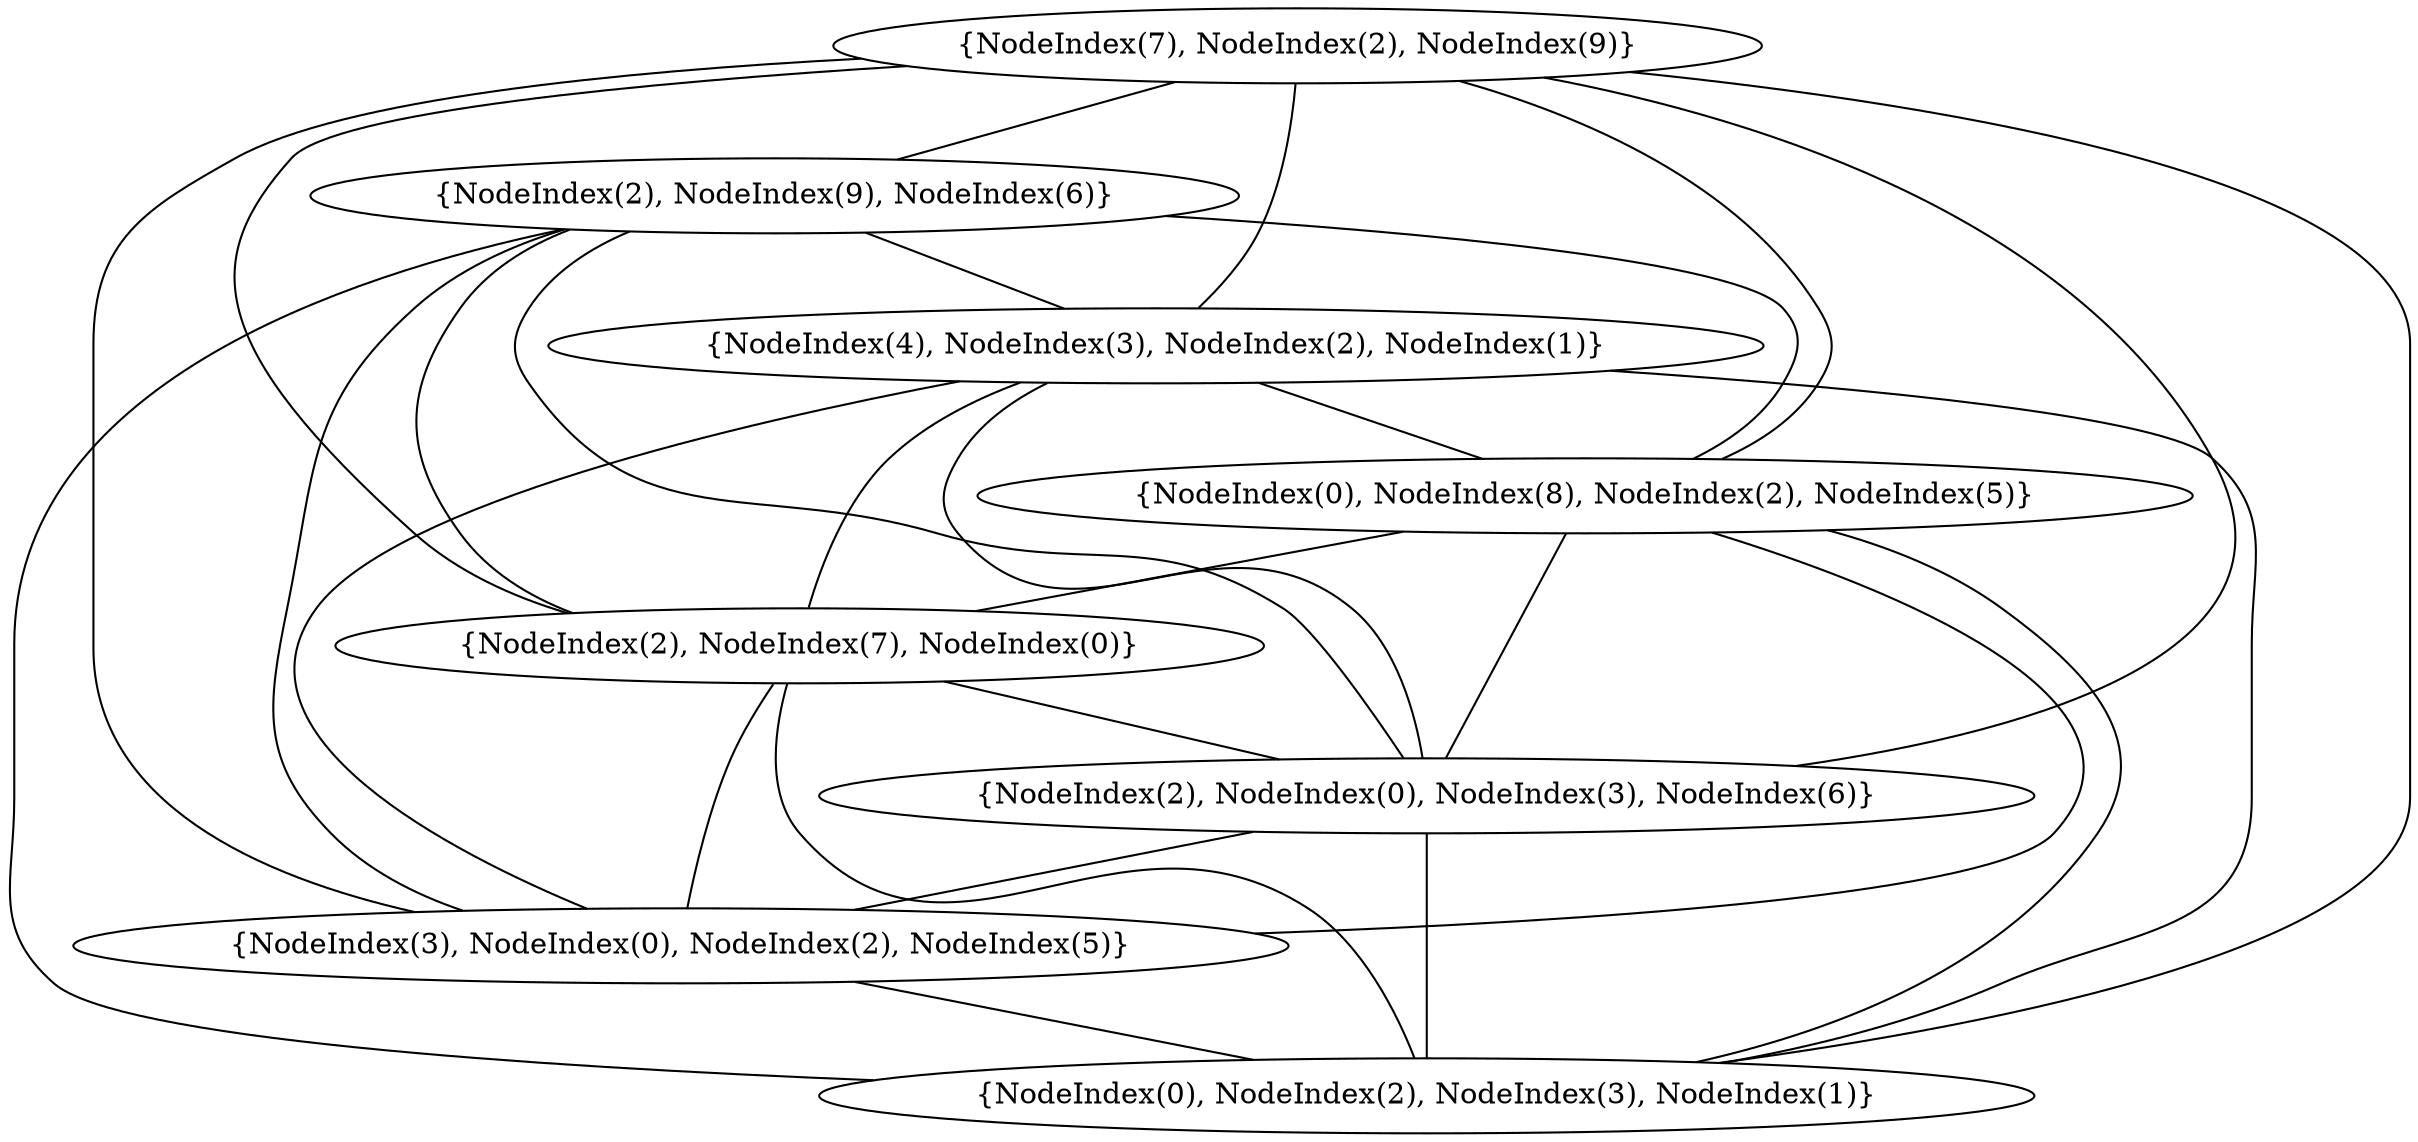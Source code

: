 graph {
    0 [ label = "{NodeIndex(0), NodeIndex(2), NodeIndex(3), NodeIndex(1)}" ]
    1 [ label = "{NodeIndex(3), NodeIndex(0), NodeIndex(2), NodeIndex(5)}" ]
    2 [ label = "{NodeIndex(2), NodeIndex(0), NodeIndex(3), NodeIndex(6)}" ]
    3 [ label = "{NodeIndex(2), NodeIndex(7), NodeIndex(0)}" ]
    4 [ label = "{NodeIndex(0), NodeIndex(8), NodeIndex(2), NodeIndex(5)}" ]
    5 [ label = "{NodeIndex(4), NodeIndex(3), NodeIndex(2), NodeIndex(1)}" ]
    6 [ label = "{NodeIndex(2), NodeIndex(9), NodeIndex(6)}" ]
    7 [ label = "{NodeIndex(7), NodeIndex(2), NodeIndex(9)}" ]
    1 -- 0 [ ]
    2 -- 0 [ ]
    2 -- 1 [ ]
    3 -- 0 [ ]
    3 -- 1 [ ]
    3 -- 2 [ ]
    4 -- 0 [ ]
    4 -- 1 [ ]
    4 -- 2 [ ]
    4 -- 3 [ ]
    5 -- 0 [ ]
    5 -- 1 [ ]
    5 -- 2 [ ]
    5 -- 3 [ ]
    5 -- 4 [ ]
    6 -- 0 [ ]
    6 -- 1 [ ]
    6 -- 2 [ ]
    6 -- 3 [ ]
    6 -- 4 [ ]
    6 -- 5 [ ]
    7 -- 0 [ ]
    7 -- 1 [ ]
    7 -- 2 [ ]
    7 -- 3 [ ]
    7 -- 4 [ ]
    7 -- 5 [ ]
    7 -- 6 [ ]
}
